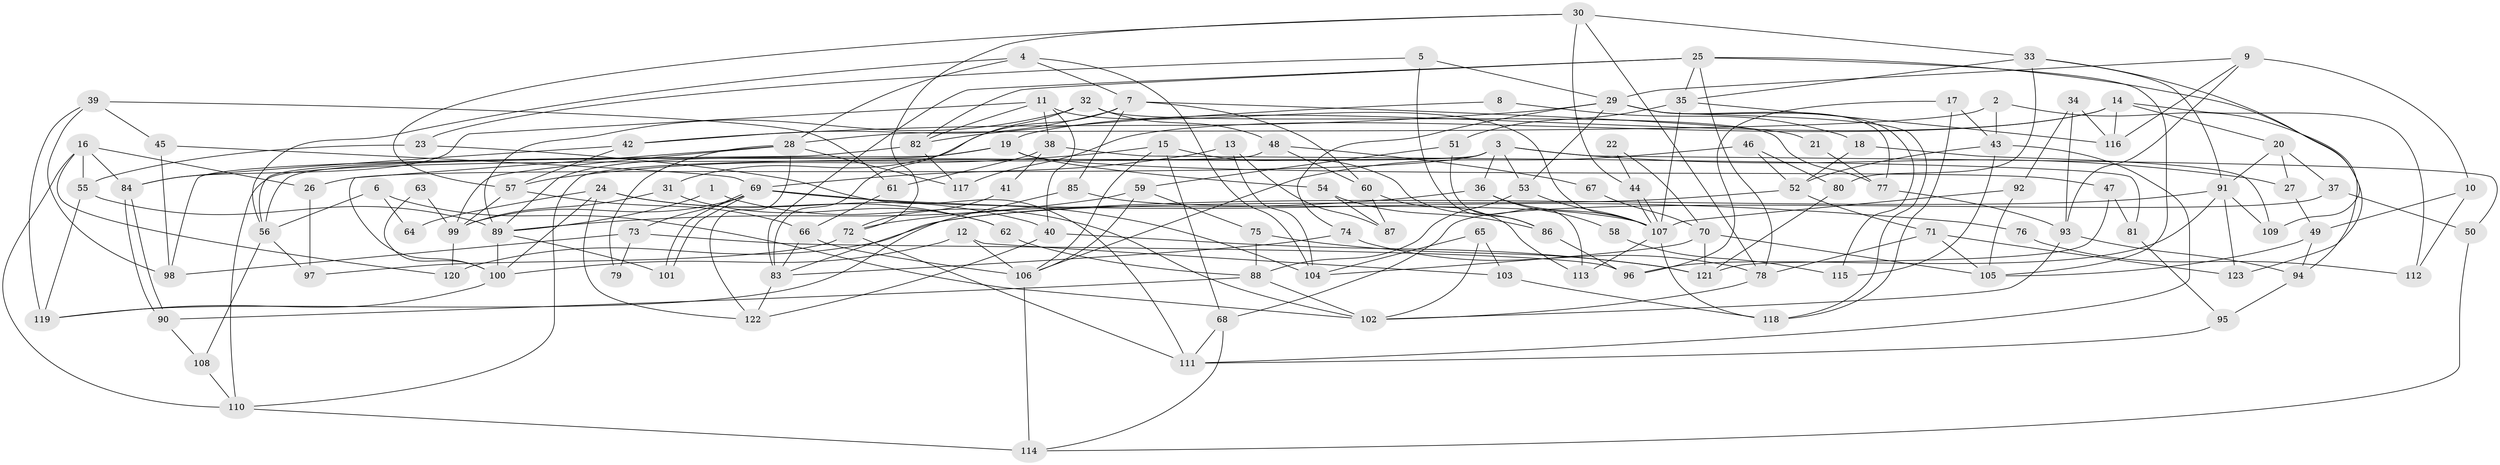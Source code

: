 // coarse degree distribution, {2: 0.1111111111111111, 10: 0.1111111111111111, 11: 0.05555555555555555, 6: 0.1388888888888889, 7: 0.16666666666666666, 3: 0.1388888888888889, 14: 0.027777777777777776, 15: 0.05555555555555555, 9: 0.1111111111111111, 19: 0.027777777777777776, 8: 0.027777777777777776, 4: 0.027777777777777776}
// Generated by graph-tools (version 1.1) at 2025/18/03/04/25 18:18:59]
// undirected, 123 vertices, 246 edges
graph export_dot {
graph [start="1"]
  node [color=gray90,style=filled];
  1;
  2;
  3;
  4;
  5;
  6;
  7;
  8;
  9;
  10;
  11;
  12;
  13;
  14;
  15;
  16;
  17;
  18;
  19;
  20;
  21;
  22;
  23;
  24;
  25;
  26;
  27;
  28;
  29;
  30;
  31;
  32;
  33;
  34;
  35;
  36;
  37;
  38;
  39;
  40;
  41;
  42;
  43;
  44;
  45;
  46;
  47;
  48;
  49;
  50;
  51;
  52;
  53;
  54;
  55;
  56;
  57;
  58;
  59;
  60;
  61;
  62;
  63;
  64;
  65;
  66;
  67;
  68;
  69;
  70;
  71;
  72;
  73;
  74;
  75;
  76;
  77;
  78;
  79;
  80;
  81;
  82;
  83;
  84;
  85;
  86;
  87;
  88;
  89;
  90;
  91;
  92;
  93;
  94;
  95;
  96;
  97;
  98;
  99;
  100;
  101;
  102;
  103;
  104;
  105;
  106;
  107;
  108;
  109;
  110;
  111;
  112;
  113;
  114;
  115;
  116;
  117;
  118;
  119;
  120;
  121;
  122;
  123;
  1 -- 89;
  1 -- 102;
  2 -- 28;
  2 -- 94;
  2 -- 43;
  3 -- 56;
  3 -- 36;
  3 -- 26;
  3 -- 27;
  3 -- 50;
  3 -- 53;
  3 -- 110;
  4 -- 28;
  4 -- 104;
  4 -- 7;
  4 -- 56;
  5 -- 29;
  5 -- 86;
  5 -- 23;
  6 -- 102;
  6 -- 56;
  6 -- 64;
  7 -- 85;
  7 -- 21;
  7 -- 31;
  7 -- 42;
  7 -- 60;
  8 -- 82;
  8 -- 18;
  9 -- 93;
  9 -- 29;
  9 -- 10;
  9 -- 116;
  10 -- 49;
  10 -- 112;
  11 -- 84;
  11 -- 82;
  11 -- 38;
  11 -- 40;
  11 -- 107;
  12 -- 100;
  12 -- 106;
  12 -- 103;
  13 -- 69;
  13 -- 104;
  13 -- 87;
  14 -- 117;
  14 -- 116;
  14 -- 19;
  14 -- 20;
  14 -- 112;
  15 -- 68;
  15 -- 57;
  15 -- 86;
  15 -- 106;
  16 -- 110;
  16 -- 84;
  16 -- 26;
  16 -- 55;
  16 -- 120;
  17 -- 118;
  17 -- 43;
  17 -- 96;
  18 -- 52;
  18 -- 109;
  19 -- 56;
  19 -- 47;
  19 -- 54;
  19 -- 89;
  20 -- 91;
  20 -- 27;
  20 -- 37;
  21 -- 77;
  22 -- 70;
  22 -- 44;
  23 -- 55;
  23 -- 111;
  24 -- 40;
  24 -- 122;
  24 -- 62;
  24 -- 64;
  24 -- 100;
  25 -- 83;
  25 -- 78;
  25 -- 35;
  25 -- 82;
  25 -- 105;
  25 -- 123;
  26 -- 97;
  27 -- 49;
  28 -- 122;
  28 -- 100;
  28 -- 79;
  28 -- 99;
  28 -- 117;
  29 -- 42;
  29 -- 53;
  29 -- 74;
  29 -- 77;
  29 -- 115;
  29 -- 118;
  30 -- 57;
  30 -- 78;
  30 -- 33;
  30 -- 44;
  30 -- 72;
  31 -- 99;
  31 -- 62;
  32 -- 89;
  32 -- 48;
  32 -- 77;
  32 -- 83;
  33 -- 35;
  33 -- 80;
  33 -- 91;
  33 -- 109;
  34 -- 116;
  34 -- 93;
  34 -- 92;
  35 -- 107;
  35 -- 51;
  35 -- 116;
  36 -- 107;
  36 -- 72;
  36 -- 58;
  37 -- 68;
  37 -- 50;
  38 -- 81;
  38 -- 41;
  38 -- 61;
  39 -- 98;
  39 -- 119;
  39 -- 45;
  39 -- 61;
  40 -- 121;
  40 -- 122;
  41 -- 72;
  42 -- 57;
  42 -- 84;
  43 -- 52;
  43 -- 111;
  43 -- 115;
  44 -- 107;
  44 -- 107;
  45 -- 69;
  45 -- 98;
  46 -- 52;
  46 -- 106;
  46 -- 80;
  47 -- 121;
  47 -- 81;
  48 -- 60;
  48 -- 110;
  48 -- 67;
  49 -- 105;
  49 -- 94;
  50 -- 114;
  51 -- 113;
  51 -- 59;
  52 -- 71;
  52 -- 83;
  53 -- 107;
  53 -- 88;
  54 -- 86;
  54 -- 87;
  55 -- 89;
  55 -- 119;
  56 -- 97;
  56 -- 108;
  57 -- 99;
  57 -- 66;
  58 -- 115;
  59 -- 106;
  59 -- 75;
  59 -- 89;
  60 -- 87;
  60 -- 113;
  61 -- 66;
  62 -- 88;
  63 -- 99;
  63 -- 100;
  65 -- 102;
  65 -- 103;
  65 -- 104;
  66 -- 106;
  66 -- 83;
  67 -- 70;
  68 -- 111;
  68 -- 114;
  69 -- 104;
  69 -- 101;
  69 -- 101;
  69 -- 73;
  69 -- 76;
  69 -- 99;
  70 -- 121;
  70 -- 105;
  70 -- 104;
  71 -- 123;
  71 -- 105;
  71 -- 78;
  72 -- 111;
  72 -- 97;
  73 -- 96;
  73 -- 79;
  73 -- 98;
  74 -- 83;
  74 -- 78;
  75 -- 88;
  75 -- 121;
  76 -- 112;
  77 -- 93;
  78 -- 102;
  80 -- 121;
  81 -- 95;
  82 -- 98;
  82 -- 117;
  83 -- 122;
  84 -- 90;
  84 -- 90;
  85 -- 107;
  85 -- 119;
  86 -- 96;
  88 -- 90;
  88 -- 102;
  89 -- 100;
  89 -- 101;
  90 -- 108;
  91 -- 120;
  91 -- 96;
  91 -- 109;
  91 -- 123;
  92 -- 107;
  92 -- 105;
  93 -- 102;
  93 -- 94;
  94 -- 95;
  95 -- 111;
  99 -- 120;
  100 -- 119;
  103 -- 118;
  106 -- 114;
  107 -- 113;
  107 -- 118;
  108 -- 110;
  110 -- 114;
}
